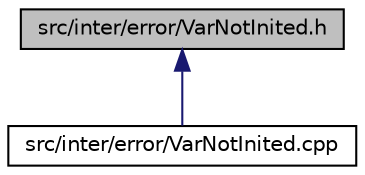 digraph "src/inter/error/VarNotInited.h"
{
  edge [fontname="Helvetica",fontsize="10",labelfontname="Helvetica",labelfontsize="10"];
  node [fontname="Helvetica",fontsize="10",shape=record];
  Node3 [label="src/inter/error/VarNotInited.h",height=0.2,width=0.4,color="black", fillcolor="grey75", style="filled", fontcolor="black"];
  Node3 -> Node4 [dir="back",color="midnightblue",fontsize="10",style="solid",fontname="Helvetica"];
  Node4 [label="src/inter/error/VarNotInited.cpp",height=0.2,width=0.4,color="black", fillcolor="white", style="filled",URL="$_var_not_inited_8cpp.html"];
}
